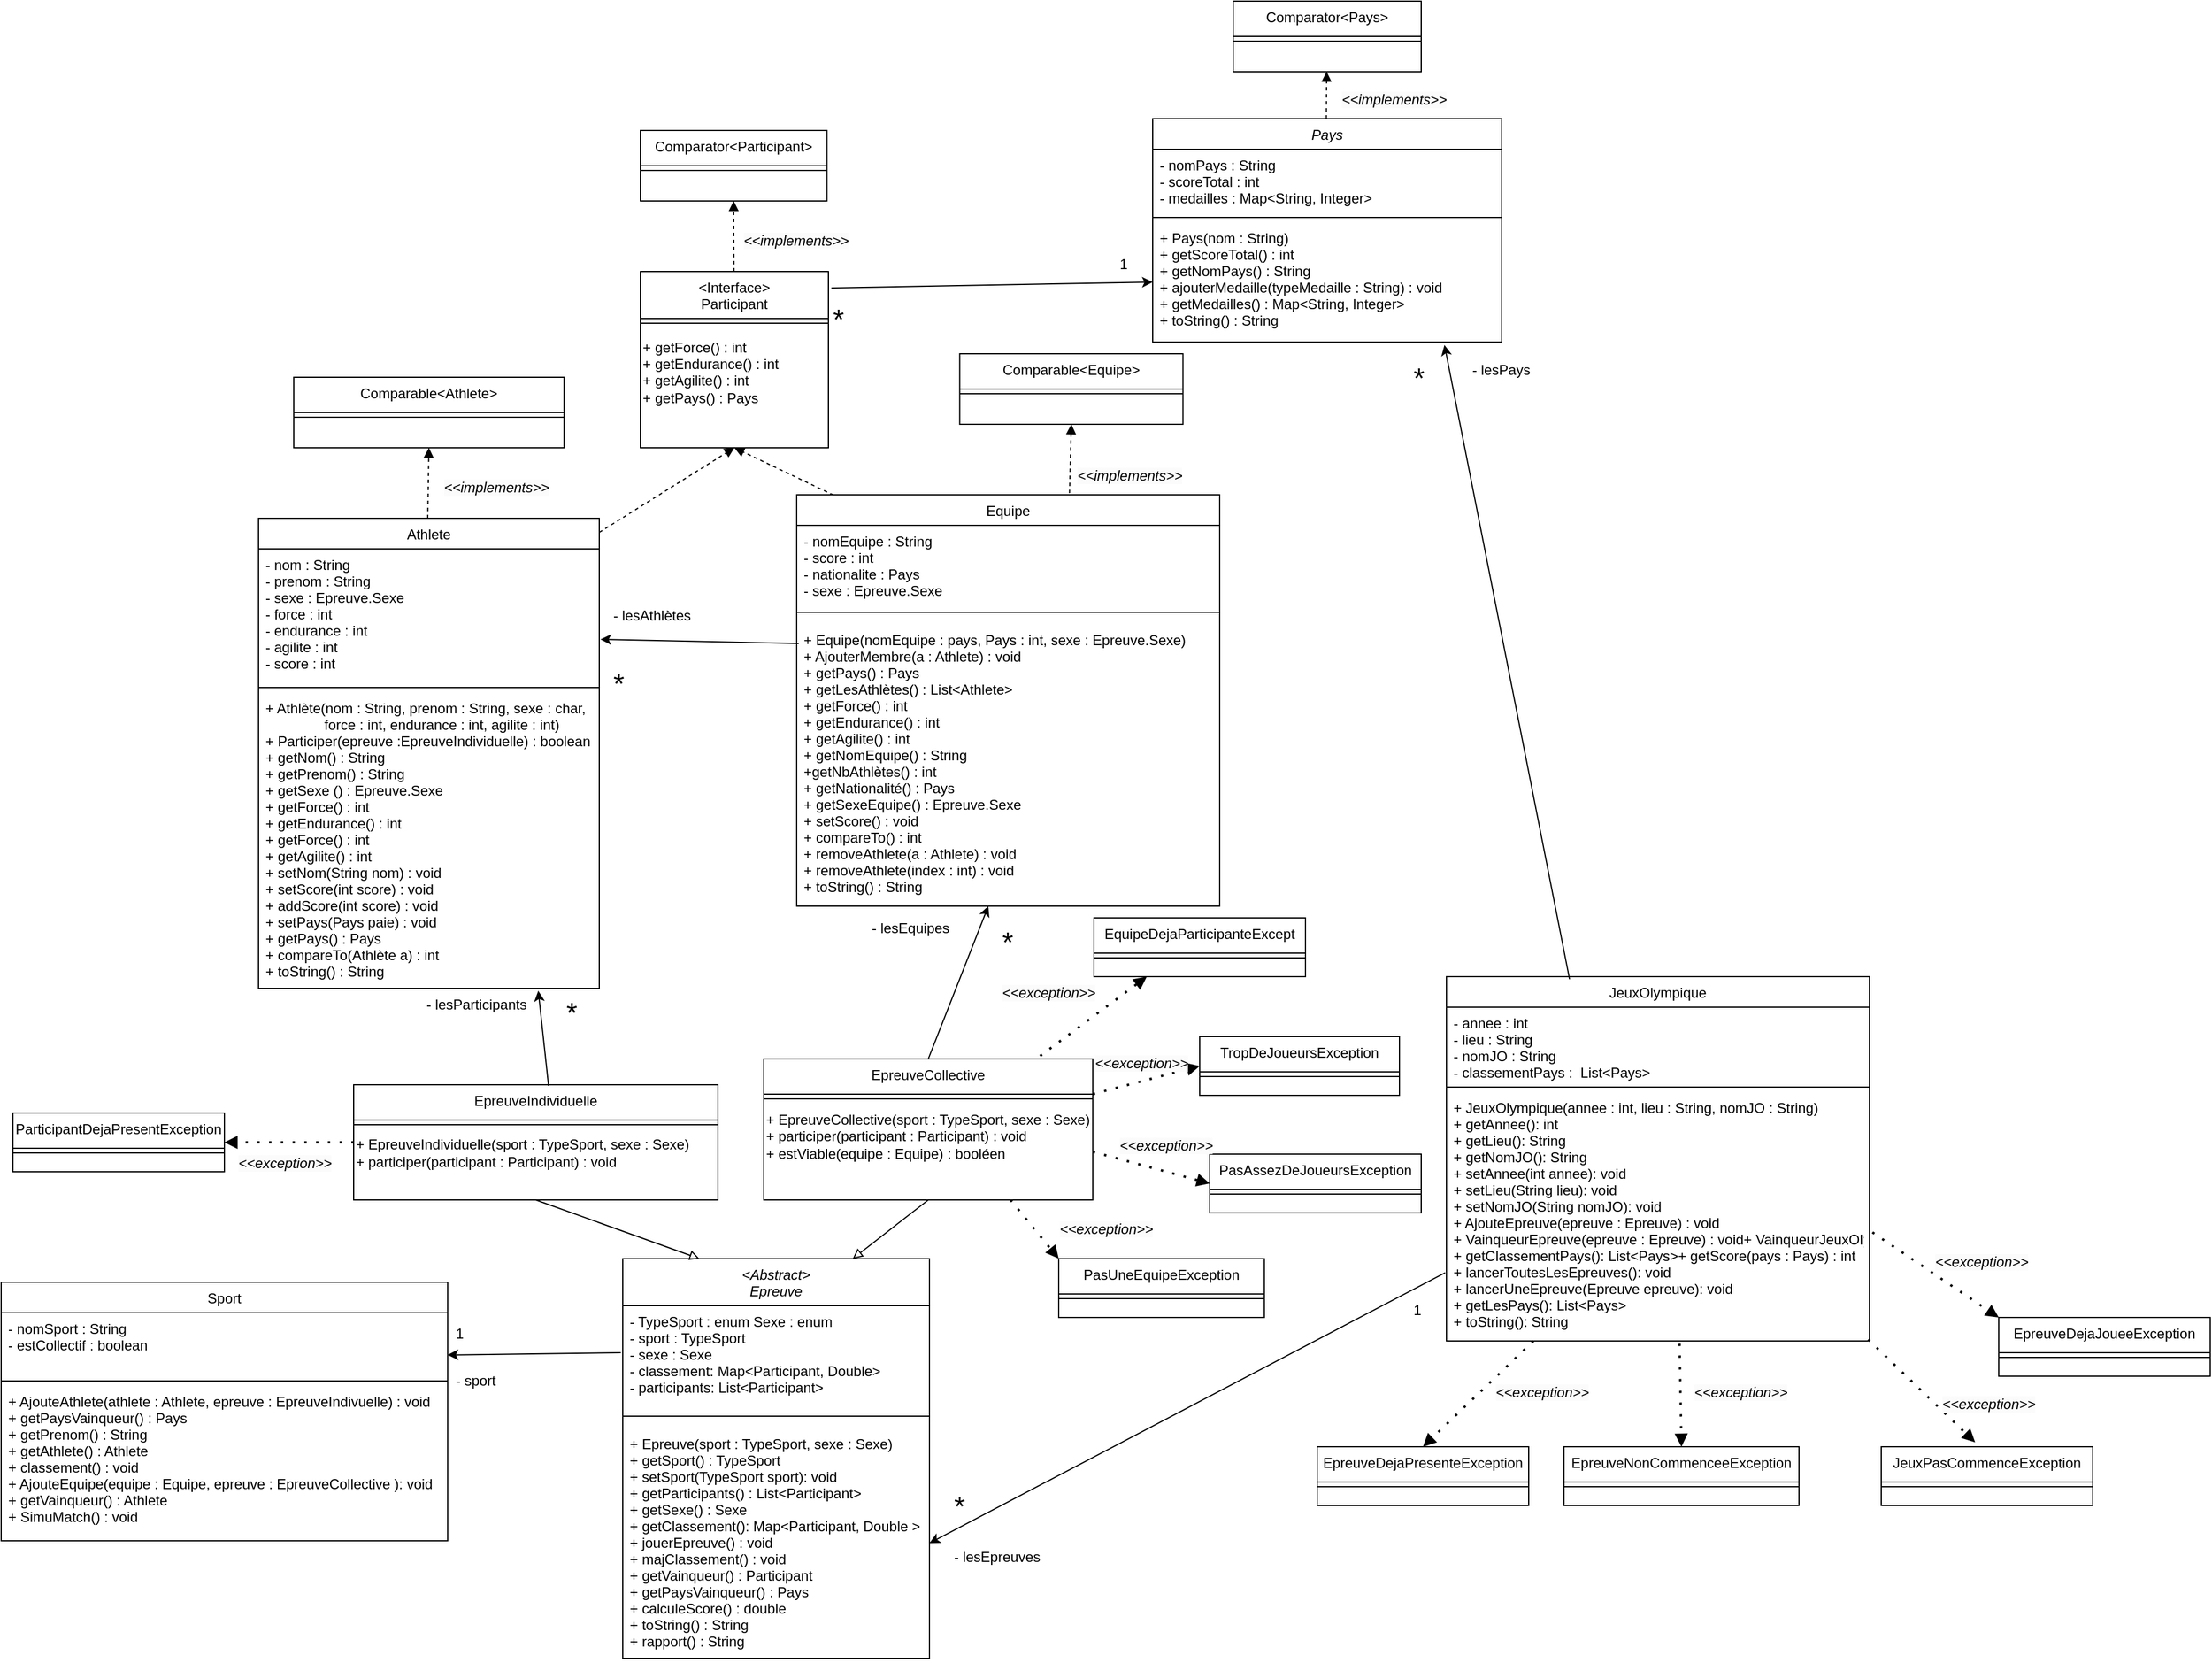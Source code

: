 <mxfile version="24.5.3" type="device">
  <diagram id="C5RBs43oDa-KdzZeNtuy" name="Page-1">
    <mxGraphModel dx="1667" dy="936" grid="1" gridSize="10" guides="1" tooltips="1" connect="1" arrows="1" fold="1" page="1" pageScale="1" pageWidth="827" pageHeight="1169" math="0" shadow="0">
      <root>
        <mxCell id="WIyWlLk6GJQsqaUBKTNV-0" />
        <mxCell id="WIyWlLk6GJQsqaUBKTNV-1" parent="WIyWlLk6GJQsqaUBKTNV-0" />
        <mxCell id="zkfFHV4jXpPFQw0GAbJ--0" value="Pays" style="swimlane;fontStyle=2;align=center;verticalAlign=top;childLayout=stackLayout;horizontal=1;startSize=26;horizontalStack=0;resizeParent=1;resizeLast=0;collapsible=1;marginBottom=0;rounded=0;shadow=0;strokeWidth=1;" parent="WIyWlLk6GJQsqaUBKTNV-1" vertex="1">
          <mxGeometry x="770" y="160" width="297" height="190" as="geometry">
            <mxRectangle x="230" y="140" width="160" height="26" as="alternateBounds" />
          </mxGeometry>
        </mxCell>
        <mxCell id="zkfFHV4jXpPFQw0GAbJ--1" value="- nomPays : String&#xa;- scoreTotal : int&#xa;- medailles : Map&lt;String, Integer&gt;" style="text;align=left;verticalAlign=top;spacingLeft=4;spacingRight=4;overflow=hidden;rotatable=0;points=[[0,0.5],[1,0.5]];portConstraint=eastwest;" parent="zkfFHV4jXpPFQw0GAbJ--0" vertex="1">
          <mxGeometry y="26" width="297" height="54" as="geometry" />
        </mxCell>
        <mxCell id="zkfFHV4jXpPFQw0GAbJ--4" value="" style="line;html=1;strokeWidth=1;align=left;verticalAlign=middle;spacingTop=-1;spacingLeft=3;spacingRight=3;rotatable=0;labelPosition=right;points=[];portConstraint=eastwest;" parent="zkfFHV4jXpPFQw0GAbJ--0" vertex="1">
          <mxGeometry y="80" width="297" height="8" as="geometry" />
        </mxCell>
        <mxCell id="zkfFHV4jXpPFQw0GAbJ--5" value="+ Pays(nom : String)&#xa;+ getScoreTotal() : int&#xa;+ getNomPays() : String&#xa;+ ajouterMedaille(typeMedaille : String) : void&#xa;+ getMedailles() : Map&lt;String, Integer&gt;&#xa;+ toString() : String&#xa;&#xa;&#xa;" style="text;align=left;verticalAlign=top;spacingLeft=4;spacingRight=4;overflow=hidden;rotatable=0;points=[[0,0.5],[1,0.5]];portConstraint=eastwest;" parent="zkfFHV4jXpPFQw0GAbJ--0" vertex="1">
          <mxGeometry y="88" width="297" height="102" as="geometry" />
        </mxCell>
        <mxCell id="zkfFHV4jXpPFQw0GAbJ--6" value="Athlete" style="swimlane;fontStyle=0;align=center;verticalAlign=top;childLayout=stackLayout;horizontal=1;startSize=26;horizontalStack=0;resizeParent=1;resizeLast=0;collapsible=1;marginBottom=0;rounded=0;shadow=0;strokeWidth=1;" parent="WIyWlLk6GJQsqaUBKTNV-1" vertex="1">
          <mxGeometry x="9" y="500" width="290" height="400" as="geometry">
            <mxRectangle x="130" y="380" width="160" height="26" as="alternateBounds" />
          </mxGeometry>
        </mxCell>
        <mxCell id="zkfFHV4jXpPFQw0GAbJ--7" value="- nom : String&#xa;- prenom : String&#xa;- sexe : Epreuve.Sexe&#xa;- force : int&#xa;- endurance : int&#xa;- agilite : int&#xa;- score : int&#xa;&#xa;&#xa;" style="text;align=left;verticalAlign=top;spacingLeft=4;spacingRight=4;overflow=hidden;rotatable=0;points=[[0,0.5],[1,0.5]];portConstraint=eastwest;" parent="zkfFHV4jXpPFQw0GAbJ--6" vertex="1">
          <mxGeometry y="26" width="290" height="114" as="geometry" />
        </mxCell>
        <mxCell id="zkfFHV4jXpPFQw0GAbJ--9" value="" style="line;html=1;strokeWidth=1;align=left;verticalAlign=middle;spacingTop=-1;spacingLeft=3;spacingRight=3;rotatable=0;labelPosition=right;points=[];portConstraint=eastwest;" parent="zkfFHV4jXpPFQw0GAbJ--6" vertex="1">
          <mxGeometry y="140" width="290" height="8" as="geometry" />
        </mxCell>
        <mxCell id="zkfFHV4jXpPFQw0GAbJ--11" value="+ Athlète(nom : String, prenom : String, sexe : char,    &#xa;               force : int, endurance : int, agilite : int) &#xa;+ Participer(epreuve :EpreuveIndividuelle) : boolean &#xa;+ getNom() : String &#xa;+ getPrenom() : String &#xa;+ getSexe () : Epreuve.Sexe &#xa;+ getForce() : int &#xa;+ getEndurance() : int &#xa;+ getForce() : int &#xa;+ getAgilite() : int &#xa;+ setNom(String nom) : void &#xa;+ setScore(int score) : void &#xa;+ addScore(int score) : void &#xa;+ setPays(Pays paie) : void &#xa;+ getPays() : Pays&#xa;+ compareTo(Athlète a) : int &#xa;+ toString() : String&#xa;&#xa;&#xa;&#xa;&#xa;&#xa;&#xa;" style="text;align=left;verticalAlign=top;spacingLeft=4;spacingRight=4;overflow=hidden;rotatable=0;points=[[0,0.5],[1,0.5]];portConstraint=eastwest;" parent="zkfFHV4jXpPFQw0GAbJ--6" vertex="1">
          <mxGeometry y="148" width="290" height="252" as="geometry" />
        </mxCell>
        <mxCell id="zkfFHV4jXpPFQw0GAbJ--13" value="&lt;Interface&gt;&#xa;Participant&#xa;" style="swimlane;fontStyle=0;align=center;verticalAlign=top;childLayout=stackLayout;horizontal=1;startSize=40;horizontalStack=0;resizeParent=1;resizeLast=0;collapsible=1;marginBottom=0;rounded=0;shadow=0;strokeWidth=1;" parent="WIyWlLk6GJQsqaUBKTNV-1" vertex="1">
          <mxGeometry x="334" y="290" width="160" height="150" as="geometry">
            <mxRectangle x="340" y="380" width="170" height="26" as="alternateBounds" />
          </mxGeometry>
        </mxCell>
        <mxCell id="zkfFHV4jXpPFQw0GAbJ--15" value="" style="line;html=1;strokeWidth=1;align=left;verticalAlign=middle;spacingTop=-1;spacingLeft=3;spacingRight=3;rotatable=0;labelPosition=right;points=[];portConstraint=eastwest;" parent="zkfFHV4jXpPFQw0GAbJ--13" vertex="1">
          <mxGeometry y="40" width="160" height="8" as="geometry" />
        </mxCell>
        <mxCell id="qkjxew0rmpi3oUevCYHF-14" value="&lt;font style=&quot;padding: 0px; margin: 0px; vertical-align: inherit;&quot;&gt;&lt;font style=&quot;vertical-align: inherit;&quot;&gt;&lt;font style=&quot;vertical-align: inherit;&quot;&gt;&lt;font style=&quot;vertical-align: inherit;&quot;&gt;&lt;font style=&quot;vertical-align: inherit;&quot;&gt;&lt;font style=&quot;vertical-align: inherit;&quot;&gt;&lt;font style=&quot;vertical-align: inherit;&quot;&gt;&lt;font style=&quot;vertical-align: inherit;&quot;&gt;&lt;font style=&quot;vertical-align: inherit;&quot;&gt;&lt;font style=&quot;vertical-align: inherit;&quot;&gt;&lt;font style=&quot;vertical-align: inherit;&quot;&gt;&lt;font style=&quot;vertical-align: inherit;&quot;&gt;&lt;font style=&quot;vertical-align: inherit;&quot;&gt;&lt;font style=&quot;vertical-align: inherit;&quot;&gt;&lt;font style=&quot;vertical-align: inherit;&quot;&gt;&lt;font style=&quot;vertical-align: inherit;&quot;&gt;&lt;font style=&quot;vertical-align: inherit;&quot;&gt;&lt;font style=&quot;vertical-align: inherit;&quot;&gt;&lt;font style=&quot;vertical-align: inherit;&quot;&gt;+ getForce() : int&lt;/font&gt;&lt;/font&gt;&lt;/font&gt;&lt;/font&gt;&lt;/font&gt;&lt;/font&gt;&lt;/font&gt;&lt;/font&gt;&lt;/font&gt;&lt;/font&gt;&lt;/font&gt;&lt;/font&gt;&lt;/font&gt;&lt;/font&gt;&lt;/font&gt;&lt;/font&gt;&lt;/font&gt;&lt;/font&gt;&lt;/font&gt;&lt;div&gt;&lt;font style=&quot;padding: 0px; margin: 0px; vertical-align: inherit;&quot;&gt;&lt;font style=&quot;vertical-align: inherit;&quot;&gt;&lt;font style=&quot;vertical-align: inherit;&quot;&gt;&lt;font style=&quot;vertical-align: inherit;&quot;&gt;&lt;font style=&quot;vertical-align: inherit;&quot;&gt;&lt;font style=&quot;vertical-align: inherit;&quot;&gt;&lt;font style=&quot;vertical-align: inherit;&quot;&gt;&lt;font style=&quot;vertical-align: inherit;&quot;&gt;&lt;font style=&quot;vertical-align: inherit;&quot;&gt;&lt;font style=&quot;vertical-align: inherit;&quot;&gt;&lt;font style=&quot;vertical-align: inherit;&quot;&gt;&lt;font style=&quot;vertical-align: inherit;&quot;&gt;&lt;font style=&quot;vertical-align: inherit;&quot;&gt;+ getEndurance() : int&lt;/font&gt;&lt;/font&gt;&lt;/font&gt;&lt;/font&gt;&lt;/font&gt;&lt;/font&gt;&lt;/font&gt;&lt;/font&gt;&lt;/font&gt;&lt;/font&gt;&lt;/font&gt;&lt;/font&gt;&lt;/font&gt;&lt;br style=&quot;padding: 0px; margin: 0px;&quot;&gt;&lt;/div&gt;&lt;div&gt;&lt;font style=&quot;padding: 0px; margin: 0px; vertical-align: inherit;&quot;&gt;&lt;font style=&quot;vertical-align: inherit;&quot;&gt;&lt;font style=&quot;vertical-align: inherit;&quot;&gt;&lt;font style=&quot;vertical-align: inherit;&quot;&gt;&lt;font style=&quot;vertical-align: inherit;&quot;&gt;&lt;font style=&quot;vertical-align: inherit;&quot;&gt;&lt;font style=&quot;vertical-align: inherit;&quot;&gt;&lt;font style=&quot;vertical-align: inherit;&quot;&gt;&lt;font style=&quot;vertical-align: inherit;&quot;&gt;&lt;font style=&quot;vertical-align: inherit;&quot;&gt;&lt;font style=&quot;vertical-align: inherit;&quot;&gt;&lt;font style=&quot;vertical-align: inherit;&quot;&gt;&lt;font style=&quot;vertical-align: inherit;&quot;&gt;&lt;font style=&quot;vertical-align: inherit;&quot;&gt;&lt;font style=&quot;vertical-align: inherit;&quot;&gt;+ getAgilite() : int&lt;/font&gt;&lt;/font&gt;&lt;/font&gt;&lt;/font&gt;&lt;/font&gt;&lt;/font&gt;&lt;/font&gt;&lt;/font&gt;&lt;/font&gt;&lt;/font&gt;&lt;/font&gt;&lt;/font&gt;&lt;/font&gt;&lt;/font&gt;&lt;/font&gt;&lt;/div&gt;&lt;div&gt;&lt;font style=&quot;padding: 0px; margin: 0px; vertical-align: inherit;&quot;&gt;&lt;font style=&quot;vertical-align: inherit;&quot;&gt;&lt;font style=&quot;vertical-align: inherit;&quot;&gt;&lt;font style=&quot;vertical-align: inherit;&quot;&gt;&lt;font style=&quot;vertical-align: inherit;&quot;&gt;&lt;font style=&quot;vertical-align: inherit;&quot;&gt;&lt;font style=&quot;vertical-align: inherit;&quot;&gt;&lt;font style=&quot;vertical-align: inherit;&quot;&gt;&lt;font style=&quot;vertical-align: inherit;&quot;&gt;&lt;font style=&quot;vertical-align: inherit;&quot;&gt;&lt;font style=&quot;vertical-align: inherit;&quot;&gt;&lt;font style=&quot;vertical-align: inherit;&quot;&gt;&lt;font style=&quot;vertical-align: inherit;&quot;&gt;&lt;font style=&quot;vertical-align: inherit;&quot;&gt;&lt;font style=&quot;vertical-align: inherit;&quot;&gt;&lt;font style=&quot;vertical-align: inherit;&quot;&gt;&lt;font style=&quot;vertical-align: inherit;&quot;&gt;+ getPays() : Pays&lt;/font&gt;&lt;/font&gt;&lt;/font&gt;&lt;/font&gt;&lt;/font&gt;&lt;/font&gt;&lt;/font&gt;&lt;/font&gt;&lt;/font&gt;&lt;/font&gt;&lt;/font&gt;&lt;/font&gt;&lt;/font&gt;&lt;/font&gt;&lt;/font&gt;&lt;/font&gt;&lt;/font&gt;&lt;/div&gt;&lt;div&gt;&lt;font style=&quot;padding: 0px; margin: 0px; vertical-align: inherit;&quot;&gt;&lt;font style=&quot;vertical-align: inherit;&quot;&gt;&lt;font style=&quot;vertical-align: inherit;&quot;&gt;&lt;br&gt;&lt;/font&gt;&lt;/font&gt;&lt;/font&gt;&lt;/div&gt;" style="text;html=1;align=left;verticalAlign=middle;resizable=0;points=[];autosize=1;strokeColor=none;fillColor=none;" parent="zkfFHV4jXpPFQw0GAbJ--13" vertex="1">
          <mxGeometry y="48" width="160" height="90" as="geometry" />
        </mxCell>
        <mxCell id="c24FQxwEsqNwWbjkFZL--1" value="" style="endArrow=classic;html=1;rounded=0;exitX=1.016;exitY=0.093;exitDx=0;exitDy=0;entryX=0;entryY=0.5;entryDx=0;entryDy=0;exitPerimeter=0;" parent="WIyWlLk6GJQsqaUBKTNV-1" source="zkfFHV4jXpPFQw0GAbJ--13" target="zkfFHV4jXpPFQw0GAbJ--5" edge="1">
          <mxGeometry width="50" height="50" relative="1" as="geometry">
            <mxPoint x="413" y="420" as="sourcePoint" />
            <mxPoint x="410" y="262" as="targetPoint" />
          </mxGeometry>
        </mxCell>
        <mxCell id="c24FQxwEsqNwWbjkFZL--2" value="" style="endArrow=block;html=1;rounded=0;dashed=1;endFill=1;entryX=0.5;entryY=1;entryDx=0;entryDy=0;" parent="WIyWlLk6GJQsqaUBKTNV-1" target="zkfFHV4jXpPFQw0GAbJ--13" edge="1">
          <mxGeometry width="50" height="50" relative="1" as="geometry">
            <mxPoint x="299" y="512" as="sourcePoint" />
            <mxPoint x="349" y="462" as="targetPoint" />
          </mxGeometry>
        </mxCell>
        <mxCell id="c24FQxwEsqNwWbjkFZL--3" value="" style="endArrow=block;html=1;rounded=0;dashed=1;endFill=1;entryX=0.5;entryY=1;entryDx=0;entryDy=0;exitX=0.102;exitY=0.008;exitDx=0;exitDy=0;exitPerimeter=0;" parent="WIyWlLk6GJQsqaUBKTNV-1" source="c24FQxwEsqNwWbjkFZL--4" target="zkfFHV4jXpPFQw0GAbJ--13" edge="1">
          <mxGeometry width="50" height="50" relative="1" as="geometry">
            <mxPoint x="539" y="510" as="sourcePoint" />
            <mxPoint x="783" y="488" as="targetPoint" />
          </mxGeometry>
        </mxCell>
        <mxCell id="c24FQxwEsqNwWbjkFZL--4" value="Equipe" style="swimlane;fontStyle=0;align=center;verticalAlign=top;childLayout=stackLayout;horizontal=1;startSize=26;horizontalStack=0;resizeParent=1;resizeLast=0;collapsible=1;marginBottom=0;rounded=0;shadow=0;strokeWidth=1;" parent="WIyWlLk6GJQsqaUBKTNV-1" vertex="1">
          <mxGeometry x="467" y="480" width="360" height="350" as="geometry">
            <mxRectangle x="130" y="380" width="160" height="26" as="alternateBounds" />
          </mxGeometry>
        </mxCell>
        <mxCell id="c24FQxwEsqNwWbjkFZL--5" value="- nomEquipe : String&#xa;- score : int&#xa;- nationalite : Pays&#xa;- sexe : Epreuve.Sexe&#xa;&#xa;&#xa;&#xa;" style="text;align=left;verticalAlign=top;spacingLeft=4;spacingRight=4;overflow=hidden;rotatable=0;points=[[0,0.5],[1,0.5]];portConstraint=eastwest;" parent="c24FQxwEsqNwWbjkFZL--4" vertex="1">
          <mxGeometry y="26" width="360" height="64" as="geometry" />
        </mxCell>
        <mxCell id="c24FQxwEsqNwWbjkFZL--6" value="" style="line;html=1;strokeWidth=1;align=left;verticalAlign=middle;spacingTop=-1;spacingLeft=3;spacingRight=3;rotatable=0;labelPosition=right;points=[];portConstraint=eastwest;" parent="c24FQxwEsqNwWbjkFZL--4" vertex="1">
          <mxGeometry y="90" width="360" height="20" as="geometry" />
        </mxCell>
        <mxCell id="c24FQxwEsqNwWbjkFZL--7" value="+ Equipe(nomEquipe : pays, Pays : int, sexe : Epreuve.Sexe) &#xa;+ AjouterMembre(a : Athlete) : void &#xa;+ getPays() : Pays&#xa;+ getLesAthlètes() : List&lt;Athlete&gt;&#xa;+ getForce() : int&#xa;+ getEndurance() : int&#xa;+ getAgilite() : int&#xa;+ getNomEquipe() : String&#xa;+getNbAthlètes() : int&#xa;+ getNationalité() : Pays&#xa;+ getSexeEquipe() : Epreuve.Sexe&#xa;+ setScore() : void&#xa;+ compareTo() : int&#xa;+ removeAthlete(a : Athlete) : void&#xa;+ removeAthlete(index : int) : void&#xa;+ toString() : String&#xa;&#xa;&#xa;&#xa;&#xa;&#xa;&#xa;&#xa;&#xa;" style="text;align=left;verticalAlign=top;spacingLeft=4;spacingRight=4;overflow=hidden;rotatable=0;points=[[0,0.5],[1,0.5]];portConstraint=eastwest;" parent="c24FQxwEsqNwWbjkFZL--4" vertex="1">
          <mxGeometry y="110" width="360" height="240" as="geometry" />
        </mxCell>
        <mxCell id="1lEUYHELuhA4MckAKtJ3-2" value="" style="endArrow=classic;html=1;rounded=0;exitX=0.005;exitY=0.069;exitDx=0;exitDy=0;exitPerimeter=0;" parent="WIyWlLk6GJQsqaUBKTNV-1" edge="1" source="c24FQxwEsqNwWbjkFZL--7">
          <mxGeometry width="50" height="50" relative="1" as="geometry">
            <mxPoint x="459" y="660" as="sourcePoint" />
            <mxPoint x="300" y="603" as="targetPoint" />
          </mxGeometry>
        </mxCell>
        <mxCell id="1lEUYHELuhA4MckAKtJ3-4" value="- lesAthlètes" style="text;whiteSpace=wrap;html=1;" parent="WIyWlLk6GJQsqaUBKTNV-1" vertex="1">
          <mxGeometry x="309" y="569" width="71" height="30" as="geometry" />
        </mxCell>
        <mxCell id="1lEUYHELuhA4MckAKtJ3-5" value="EpreuveIndividuelle&#xa;" style="swimlane;fontStyle=0;align=center;verticalAlign=top;childLayout=stackLayout;horizontal=1;startSize=30;horizontalStack=0;resizeParent=1;resizeLast=0;collapsible=1;marginBottom=0;rounded=0;shadow=0;strokeWidth=1;" parent="WIyWlLk6GJQsqaUBKTNV-1" vertex="1">
          <mxGeometry x="90" y="982" width="310" height="98" as="geometry">
            <mxRectangle x="340" y="380" width="170" height="26" as="alternateBounds" />
          </mxGeometry>
        </mxCell>
        <mxCell id="1lEUYHELuhA4MckAKtJ3-6" value="" style="line;html=1;strokeWidth=1;align=left;verticalAlign=middle;spacingTop=-1;spacingLeft=3;spacingRight=3;rotatable=0;labelPosition=right;points=[];portConstraint=eastwest;" parent="1lEUYHELuhA4MckAKtJ3-5" vertex="1">
          <mxGeometry y="30" width="310" height="8" as="geometry" />
        </mxCell>
        <mxCell id="qkjxew0rmpi3oUevCYHF-0" value="&lt;div align=&quot;left&quot;&gt;+ EpreuveIndividuelle(sport : TypeSport, sexe : Sexe)&lt;/div&gt;&lt;div align=&quot;left&quot;&gt;&lt;font style=&quot;vertical-align: inherit;&quot;&gt;&lt;font style=&quot;vertical-align: inherit;&quot;&gt;+ participer(participant : Participant) : void&lt;/font&gt;&lt;/font&gt;&lt;/div&gt;" style="text;html=1;align=left;verticalAlign=middle;resizable=0;points=[];autosize=1;strokeColor=none;fillColor=none;" parent="1lEUYHELuhA4MckAKtJ3-5" vertex="1">
          <mxGeometry y="38" width="310" height="40" as="geometry" />
        </mxCell>
        <mxCell id="1lEUYHELuhA4MckAKtJ3-7" value="EpreuveCollective&#xa;" style="swimlane;fontStyle=0;align=center;verticalAlign=top;childLayout=stackLayout;horizontal=1;startSize=30;horizontalStack=0;resizeParent=1;resizeLast=0;collapsible=1;marginBottom=0;rounded=0;shadow=0;strokeWidth=1;" parent="WIyWlLk6GJQsqaUBKTNV-1" vertex="1">
          <mxGeometry x="439" y="960" width="280" height="120" as="geometry">
            <mxRectangle x="340" y="380" width="170" height="26" as="alternateBounds" />
          </mxGeometry>
        </mxCell>
        <mxCell id="1lEUYHELuhA4MckAKtJ3-8" value="" style="line;html=1;strokeWidth=1;align=left;verticalAlign=middle;spacingTop=-1;spacingLeft=3;spacingRight=3;rotatable=0;labelPosition=right;points=[];portConstraint=eastwest;" parent="1lEUYHELuhA4MckAKtJ3-7" vertex="1">
          <mxGeometry y="30" width="280" height="8" as="geometry" />
        </mxCell>
        <mxCell id="qkjxew0rmpi3oUevCYHF-1" value="+ EpreuveCollective(sport : TypeSport, sexe : Sexe)&#xa;+ participer(participant : Participant) : void&#xa;+ estViable(equipe : Equipe) : booléen&#xa;" style="text;whiteSpace=wrap;" parent="1lEUYHELuhA4MckAKtJ3-7" vertex="1">
          <mxGeometry y="38" width="280" height="82" as="geometry" />
        </mxCell>
        <mxCell id="1lEUYHELuhA4MckAKtJ3-11" value="&lt;Abstract&gt;&#xa;Epreuve" style="swimlane;fontStyle=2;align=center;verticalAlign=top;childLayout=stackLayout;horizontal=1;startSize=40;horizontalStack=0;resizeParent=1;resizeLast=0;collapsible=1;marginBottom=0;rounded=0;shadow=0;strokeWidth=1;" parent="WIyWlLk6GJQsqaUBKTNV-1" vertex="1">
          <mxGeometry x="319" y="1130" width="261" height="340" as="geometry">
            <mxRectangle x="230" y="140" width="160" height="26" as="alternateBounds" />
          </mxGeometry>
        </mxCell>
        <mxCell id="1lEUYHELuhA4MckAKtJ3-12" value="- TypeSport : enum Sexe : enum &#xa;- sport : TypeSport &#xa;- sexe : Sexe &#xa;- classement: Map&lt;Participant, Double&gt;&#xa;- participants: List&lt;Participant&gt;&#xa;" style="text;align=left;verticalAlign=top;spacingLeft=4;spacingRight=4;overflow=hidden;rotatable=0;points=[[0,0.5],[1,0.5]];portConstraint=eastwest;" parent="1lEUYHELuhA4MckAKtJ3-11" vertex="1">
          <mxGeometry y="40" width="261" height="84" as="geometry" />
        </mxCell>
        <mxCell id="1lEUYHELuhA4MckAKtJ3-14" value="" style="line;html=1;strokeWidth=1;align=left;verticalAlign=middle;spacingTop=-1;spacingLeft=3;spacingRight=3;rotatable=0;labelPosition=right;points=[];portConstraint=eastwest;" parent="1lEUYHELuhA4MckAKtJ3-11" vertex="1">
          <mxGeometry y="124" width="261" height="20" as="geometry" />
        </mxCell>
        <mxCell id="1lEUYHELuhA4MckAKtJ3-15" value="+ Epreuve(sport : TypeSport, sexe : Sexe) &#xa;+ getSport() : TypeSport &#xa;+ setSport(TypeSport sport): void&#xa;+ getParticipants() : List&lt;Participant&gt; &#xa;+ getSexe() : Sexe &#xa;+ getClassement(): Map&lt;Participant, Double &gt;&#xa;+ jouerEpreuve() : void&#xa;+ majClassement() : void&#xa;+ getVainqueur() : Participant&#xa;+ getPaysVainqueur() : Pays&#xa;+ calculeScore() : double&#xa;+ toString() : String&#xa;+ rapport() : String&#xa;&#xa;&#xa;&#xa;&#xa;" style="text;align=left;verticalAlign=top;spacingLeft=4;spacingRight=4;overflow=hidden;rotatable=0;points=[[0,0.5],[1,0.5]];portConstraint=eastwest;" parent="1lEUYHELuhA4MckAKtJ3-11" vertex="1">
          <mxGeometry y="144" width="261" height="196" as="geometry" />
        </mxCell>
        <mxCell id="1lEUYHELuhA4MckAKtJ3-16" value="" style="endArrow=block;html=1;rounded=0;endFill=0;entryX=0.25;entryY=0;entryDx=0;entryDy=0;exitX=0.5;exitY=1;exitDx=0;exitDy=0;" parent="WIyWlLk6GJQsqaUBKTNV-1" source="1lEUYHELuhA4MckAKtJ3-5" target="1lEUYHELuhA4MckAKtJ3-11" edge="1">
          <mxGeometry width="50" height="50" relative="1" as="geometry">
            <mxPoint x="453" y="1010" as="sourcePoint" />
            <mxPoint x="393" y="1050" as="targetPoint" />
          </mxGeometry>
        </mxCell>
        <mxCell id="1lEUYHELuhA4MckAKtJ3-9" value="" style="endArrow=block;html=1;rounded=0;endFill=0;exitX=0.5;exitY=1;exitDx=0;exitDy=0;entryX=0.75;entryY=0;entryDx=0;entryDy=0;" parent="WIyWlLk6GJQsqaUBKTNV-1" source="1lEUYHELuhA4MckAKtJ3-7" target="1lEUYHELuhA4MckAKtJ3-11" edge="1">
          <mxGeometry width="50" height="50" relative="1" as="geometry">
            <mxPoint x="589" y="925" as="sourcePoint" />
            <mxPoint x="469" y="1050" as="targetPoint" />
          </mxGeometry>
        </mxCell>
        <mxCell id="1lEUYHELuhA4MckAKtJ3-17" value="" style="endArrow=classic;html=1;rounded=0;exitX=0.535;exitY=0.01;exitDx=0;exitDy=0;entryX=0.821;entryY=1.008;entryDx=0;entryDy=0;entryPerimeter=0;exitPerimeter=0;" parent="WIyWlLk6GJQsqaUBKTNV-1" source="1lEUYHELuhA4MckAKtJ3-5" target="zkfFHV4jXpPFQw0GAbJ--11" edge="1">
          <mxGeometry width="50" height="50" relative="1" as="geometry">
            <mxPoint x="300" y="950" as="sourcePoint" />
            <mxPoint x="240" y="860" as="targetPoint" />
          </mxGeometry>
        </mxCell>
        <mxCell id="1lEUYHELuhA4MckAKtJ3-18" value="- lesParticipants" style="text;whiteSpace=wrap;html=1;" parent="WIyWlLk6GJQsqaUBKTNV-1" vertex="1">
          <mxGeometry x="150" y="900" width="90" height="30" as="geometry" />
        </mxCell>
        <mxCell id="1lEUYHELuhA4MckAKtJ3-19" value="&lt;font style=&quot;font-size: 24px;&quot;&gt;*&lt;/font&gt;" style="text;whiteSpace=wrap;html=1;" parent="WIyWlLk6GJQsqaUBKTNV-1" vertex="1">
          <mxGeometry x="269" y="900" width="20" height="20" as="geometry" />
        </mxCell>
        <mxCell id="1lEUYHELuhA4MckAKtJ3-20" value="" style="endArrow=classic;html=1;rounded=0;exitX=0.5;exitY=0;exitDx=0;exitDy=0;entryX=0.453;entryY=1;entryDx=0;entryDy=0;entryPerimeter=0;" parent="WIyWlLk6GJQsqaUBKTNV-1" source="1lEUYHELuhA4MckAKtJ3-7" target="c24FQxwEsqNwWbjkFZL--7" edge="1">
          <mxGeometry width="50" height="50" relative="1" as="geometry">
            <mxPoint x="540" y="989" as="sourcePoint" />
            <mxPoint x="630" y="840" as="targetPoint" />
          </mxGeometry>
        </mxCell>
        <mxCell id="1lEUYHELuhA4MckAKtJ3-21" value="- lesEquipes" style="text;whiteSpace=wrap;html=1;" parent="WIyWlLk6GJQsqaUBKTNV-1" vertex="1">
          <mxGeometry x="528.5" y="835" width="90" height="30" as="geometry" />
        </mxCell>
        <mxCell id="1lEUYHELuhA4MckAKtJ3-22" value="&lt;font style=&quot;font-size: 24px;&quot;&gt;*&lt;/font&gt;" style="text;whiteSpace=wrap;html=1;" parent="WIyWlLk6GJQsqaUBKTNV-1" vertex="1">
          <mxGeometry x="640" y="840" width="20" height="20" as="geometry" />
        </mxCell>
        <mxCell id="1lEUYHELuhA4MckAKtJ3-27" value="Sport" style="swimlane;fontStyle=0;align=center;verticalAlign=top;childLayout=stackLayout;horizontal=1;startSize=26;horizontalStack=0;resizeParent=1;resizeLast=0;collapsible=1;marginBottom=0;rounded=0;shadow=0;strokeWidth=1;" parent="WIyWlLk6GJQsqaUBKTNV-1" vertex="1">
          <mxGeometry x="-210" y="1150" width="380" height="220" as="geometry">
            <mxRectangle x="130" y="380" width="160" height="26" as="alternateBounds" />
          </mxGeometry>
        </mxCell>
        <mxCell id="1lEUYHELuhA4MckAKtJ3-28" value="- nomSport : String&#xa;- estCollectif : boolean&#xa;&#xa;&#xa;" style="text;align=left;verticalAlign=top;spacingLeft=4;spacingRight=4;overflow=hidden;rotatable=0;points=[[0,0.5],[1,0.5]];portConstraint=eastwest;" parent="1lEUYHELuhA4MckAKtJ3-27" vertex="1">
          <mxGeometry y="26" width="380" height="54" as="geometry" />
        </mxCell>
        <mxCell id="1lEUYHELuhA4MckAKtJ3-29" value="" style="line;html=1;strokeWidth=1;align=left;verticalAlign=middle;spacingTop=-1;spacingLeft=3;spacingRight=3;rotatable=0;labelPosition=right;points=[];portConstraint=eastwest;" parent="1lEUYHELuhA4MckAKtJ3-27" vertex="1">
          <mxGeometry y="80" width="380" height="8" as="geometry" />
        </mxCell>
        <mxCell id="1lEUYHELuhA4MckAKtJ3-30" value="+ AjouteAthlete(athlete : Athlete, epreuve : EpreuveIndivuelle) : void&#xa;+ getPaysVainqueur() : Pays&#xa;+ getPrenom() : String&#xa;+ getAthlete() : Athlete&#xa;+ classement() : void&#xa;+ AjouteEquipe(equipe : Equipe, epreuve : EpreuveCollective ): void&#xa;+ getVainqueur() : Athlete&#xa;+ SimuMatch() : void&#xa;&#xa;&#xa;&#xa;&#xa;&#xa;&#xa;&#xa;" style="text;align=left;verticalAlign=top;spacingLeft=4;spacingRight=4;overflow=hidden;rotatable=0;points=[[0,0.5],[1,0.5]];portConstraint=eastwest;" parent="1lEUYHELuhA4MckAKtJ3-27" vertex="1">
          <mxGeometry y="88" width="380" height="122" as="geometry" />
        </mxCell>
        <mxCell id="1lEUYHELuhA4MckAKtJ3-31" value="JeuxOlympique" style="swimlane;fontStyle=0;align=center;verticalAlign=top;childLayout=stackLayout;horizontal=1;startSize=26;horizontalStack=0;resizeParent=1;resizeLast=0;collapsible=1;marginBottom=0;rounded=0;shadow=0;strokeWidth=1;" parent="WIyWlLk6GJQsqaUBKTNV-1" vertex="1">
          <mxGeometry x="1020" y="890" width="360" height="310" as="geometry">
            <mxRectangle x="130" y="380" width="160" height="26" as="alternateBounds" />
          </mxGeometry>
        </mxCell>
        <mxCell id="1lEUYHELuhA4MckAKtJ3-32" value="- annee : int&#xa;- lieu : String&#xa;- nomJO : String&#xa;- classementPays :  List&lt;Pays&gt; &#xa;&#xa;&#xa;" style="text;align=left;verticalAlign=top;spacingLeft=4;spacingRight=4;overflow=hidden;rotatable=0;points=[[0,0.5],[1,0.5]];portConstraint=eastwest;" parent="1lEUYHELuhA4MckAKtJ3-31" vertex="1">
          <mxGeometry y="26" width="360" height="64" as="geometry" />
        </mxCell>
        <mxCell id="1lEUYHELuhA4MckAKtJ3-33" value="" style="line;html=1;strokeWidth=1;align=left;verticalAlign=middle;spacingTop=-1;spacingLeft=3;spacingRight=3;rotatable=0;labelPosition=right;points=[];portConstraint=eastwest;" parent="1lEUYHELuhA4MckAKtJ3-31" vertex="1">
          <mxGeometry y="90" width="360" height="8" as="geometry" />
        </mxCell>
        <mxCell id="1lEUYHELuhA4MckAKtJ3-34" value="+ JeuxOlympique(annee : int, lieu : String, nomJO : String)&#xa;+ getAnnee(): int&#xa;+ getLieu(): String&#xa;+ getNomJO(): String&#xa;+ setAnnee(int annee): void&#xa;+ setLieu(String lieu): void&#xa;+ setNomJO(String nomJO): void &#xa;+ AjouteEpreuve(epreuve : Epreuve) : void&#xa;+ VainqueurEpreuve(epreuve : Epreuve) : void+ VainqueurJeuxOlympique() : Pays&#xa;+ getClassementPays(): List&lt;Pays&gt;+ getScore(pays : Pays) : int &#xa;+ lancerToutesLesEpreuves(): void&#xa;+ lancerUneEpreuve(Epreuve epreuve): void&#xa;+ getLesPays(): List&lt;Pays&gt;&#xa;+ toString(): String&#xa;&#xa;&#xa;&#xa;&#xa;&#xa;&#xa;&#xa;&#xa;" style="text;align=left;verticalAlign=top;spacingLeft=4;spacingRight=4;overflow=hidden;rotatable=0;points=[[0,0.5],[1,0.5]];portConstraint=eastwest;" parent="1lEUYHELuhA4MckAKtJ3-31" vertex="1">
          <mxGeometry y="98" width="360" height="212" as="geometry" />
        </mxCell>
        <mxCell id="1lEUYHELuhA4MckAKtJ3-36" value="- lesEpreuves" style="text;whiteSpace=wrap;html=1;" parent="WIyWlLk6GJQsqaUBKTNV-1" vertex="1">
          <mxGeometry x="598.5" y="1370" width="90" height="30" as="geometry" />
        </mxCell>
        <mxCell id="1lEUYHELuhA4MckAKtJ3-37" value="" style="endArrow=classic;html=1;rounded=0;entryX=1;entryY=0.5;entryDx=0;entryDy=0;exitX=-0.003;exitY=0.726;exitDx=0;exitDy=0;exitPerimeter=0;" parent="WIyWlLk6GJQsqaUBKTNV-1" source="1lEUYHELuhA4MckAKtJ3-34" target="1lEUYHELuhA4MckAKtJ3-15" edge="1">
          <mxGeometry width="50" height="50" relative="1" as="geometry">
            <mxPoint x="649" y="1210" as="sourcePoint" />
            <mxPoint x="768" y="1085" as="targetPoint" />
          </mxGeometry>
        </mxCell>
        <mxCell id="1lEUYHELuhA4MckAKtJ3-38" value="&lt;font style=&quot;font-size: 24px;&quot;&gt;*&lt;/font&gt;" style="text;whiteSpace=wrap;html=1;" parent="WIyWlLk6GJQsqaUBKTNV-1" vertex="1">
          <mxGeometry x="598.5" y="1320" width="20" height="20" as="geometry" />
        </mxCell>
        <mxCell id="1lEUYHELuhA4MckAKtJ3-39" value="" style="endArrow=classic;html=1;rounded=0;entryX=0.999;entryY=0.612;entryDx=0;entryDy=0;exitX=-0.008;exitY=0.75;exitDx=0;exitDy=0;exitPerimeter=0;entryPerimeter=0;" parent="WIyWlLk6GJQsqaUBKTNV-1" edge="1">
          <mxGeometry width="50" height="50" relative="1" as="geometry">
            <mxPoint x="317.292" y="1210" as="sourcePoint" />
            <mxPoint x="170.0" y="1211.896" as="targetPoint" />
          </mxGeometry>
        </mxCell>
        <mxCell id="1lEUYHELuhA4MckAKtJ3-40" value="- sport" style="text;whiteSpace=wrap;html=1;" parent="WIyWlLk6GJQsqaUBKTNV-1" vertex="1">
          <mxGeometry x="175" y="1220" width="40" height="30" as="geometry" />
        </mxCell>
        <mxCell id="1lEUYHELuhA4MckAKtJ3-41" value="1" style="text;whiteSpace=wrap;html=1;" parent="WIyWlLk6GJQsqaUBKTNV-1" vertex="1">
          <mxGeometry x="175" y="1180" width="20" height="20" as="geometry" />
        </mxCell>
        <mxCell id="3zIEmJCq8tJn4nq8idd_-0" value="" style="endArrow=classic;html=1;rounded=0;exitX=0.291;exitY=0.007;exitDx=0;exitDy=0;entryX=0.836;entryY=1.025;entryDx=0;entryDy=0;entryPerimeter=0;exitPerimeter=0;" parent="WIyWlLk6GJQsqaUBKTNV-1" source="1lEUYHELuhA4MckAKtJ3-31" target="zkfFHV4jXpPFQw0GAbJ--5" edge="1">
          <mxGeometry width="50" height="50" relative="1" as="geometry">
            <mxPoint x="1063.965" y="500.0" as="sourcePoint" />
            <mxPoint x="1058" y="750" as="targetPoint" />
          </mxGeometry>
        </mxCell>
        <mxCell id="3zIEmJCq8tJn4nq8idd_-1" value="- lesPays" style="text;whiteSpace=wrap;html=1;" parent="WIyWlLk6GJQsqaUBKTNV-1" vertex="1">
          <mxGeometry x="1040" y="360" width="90" height="30" as="geometry" />
        </mxCell>
        <mxCell id="3zIEmJCq8tJn4nq8idd_-2" value="&lt;font style=&quot;font-size: 24px;&quot;&gt;*&lt;/font&gt;" style="text;whiteSpace=wrap;html=1;" parent="WIyWlLk6GJQsqaUBKTNV-1" vertex="1">
          <mxGeometry x="990" y="360" width="20" height="20" as="geometry" />
        </mxCell>
        <mxCell id="qkjxew0rmpi3oUevCYHF-4" value="" style="endArrow=block;html=1;rounded=0;dashed=1;endFill=1;exitX=0.645;exitY=-0.004;exitDx=0;exitDy=0;exitPerimeter=0;entryX=0.5;entryY=1;entryDx=0;entryDy=0;" parent="WIyWlLk6GJQsqaUBKTNV-1" edge="1" target="qkjxew0rmpi3oUevCYHF-5" source="c24FQxwEsqNwWbjkFZL--4">
          <mxGeometry width="50" height="50" relative="1" as="geometry">
            <mxPoint x="694.9" y="565" as="sourcePoint" />
            <mxPoint x="690" y="450" as="targetPoint" />
          </mxGeometry>
        </mxCell>
        <mxCell id="qkjxew0rmpi3oUevCYHF-5" value="Comparable&lt;Equipe&gt;" style="swimlane;fontStyle=0;align=center;verticalAlign=top;childLayout=stackLayout;horizontal=1;startSize=30;horizontalStack=0;resizeParent=1;resizeLast=0;collapsible=1;marginBottom=0;rounded=0;shadow=0;strokeWidth=1;" parent="WIyWlLk6GJQsqaUBKTNV-1" vertex="1">
          <mxGeometry x="605.75" y="360" width="190" height="60" as="geometry">
            <mxRectangle x="340" y="380" width="170" height="26" as="alternateBounds" />
          </mxGeometry>
        </mxCell>
        <mxCell id="qkjxew0rmpi3oUevCYHF-6" value="" style="line;html=1;strokeWidth=1;align=left;verticalAlign=middle;spacingTop=-1;spacingLeft=3;spacingRight=3;rotatable=0;labelPosition=right;points=[];portConstraint=eastwest;" parent="qkjxew0rmpi3oUevCYHF-5" vertex="1">
          <mxGeometry y="30" width="190" height="8" as="geometry" />
        </mxCell>
        <mxCell id="qkjxew0rmpi3oUevCYHF-9" value="Comparable&lt;Athlete&gt;" style="swimlane;fontStyle=0;align=center;verticalAlign=top;childLayout=stackLayout;horizontal=1;startSize=30;horizontalStack=0;resizeParent=1;resizeLast=0;collapsible=1;marginBottom=0;rounded=0;shadow=0;strokeWidth=1;" parent="WIyWlLk6GJQsqaUBKTNV-1" vertex="1">
          <mxGeometry x="39" y="380" width="230" height="60" as="geometry">
            <mxRectangle x="340" y="380" width="170" height="26" as="alternateBounds" />
          </mxGeometry>
        </mxCell>
        <mxCell id="qkjxew0rmpi3oUevCYHF-10" value="" style="line;html=1;strokeWidth=1;align=left;verticalAlign=middle;spacingTop=-1;spacingLeft=3;spacingRight=3;rotatable=0;labelPosition=right;points=[];portConstraint=eastwest;" parent="qkjxew0rmpi3oUevCYHF-9" vertex="1">
          <mxGeometry y="30" width="230" height="8" as="geometry" />
        </mxCell>
        <mxCell id="qkjxew0rmpi3oUevCYHF-11" value="" style="endArrow=block;html=1;rounded=0;dashed=1;endFill=1;exitX=0.286;exitY=0.011;exitDx=0;exitDy=0;exitPerimeter=0;entryX=0.5;entryY=1;entryDx=0;entryDy=0;" parent="qkjxew0rmpi3oUevCYHF-9" target="qkjxew0rmpi3oUevCYHF-9" edge="1">
          <mxGeometry width="50" height="50" relative="1" as="geometry">
            <mxPoint x="114" y="120" as="sourcePoint" />
            <mxPoint x="121" y="60" as="targetPoint" />
          </mxGeometry>
        </mxCell>
        <mxCell id="qkjxew0rmpi3oUevCYHF-12" value="1" style="text;whiteSpace=wrap;html=1;" parent="WIyWlLk6GJQsqaUBKTNV-1" vertex="1">
          <mxGeometry x="990" y="1160" width="20" height="20" as="geometry" />
        </mxCell>
        <mxCell id="qkjxew0rmpi3oUevCYHF-15" value="TropDeJoueursException" style="swimlane;fontStyle=0;align=center;verticalAlign=top;childLayout=stackLayout;horizontal=1;startSize=30;horizontalStack=0;resizeParent=1;resizeLast=0;collapsible=1;marginBottom=0;rounded=0;shadow=0;strokeWidth=1;" parent="WIyWlLk6GJQsqaUBKTNV-1" vertex="1">
          <mxGeometry x="810" y="941" width="170" height="50" as="geometry">
            <mxRectangle x="340" y="380" width="170" height="26" as="alternateBounds" />
          </mxGeometry>
        </mxCell>
        <mxCell id="qkjxew0rmpi3oUevCYHF-16" value="" style="line;html=1;strokeWidth=1;align=left;verticalAlign=middle;spacingTop=-1;spacingLeft=3;spacingRight=3;rotatable=0;labelPosition=right;points=[];portConstraint=eastwest;" parent="qkjxew0rmpi3oUevCYHF-15" vertex="1">
          <mxGeometry y="30" width="170" height="8" as="geometry" />
        </mxCell>
        <mxCell id="qkjxew0rmpi3oUevCYHF-17" value="EquipeDejaParticipanteExcept" style="swimlane;fontStyle=0;align=center;verticalAlign=top;childLayout=stackLayout;horizontal=1;startSize=30;horizontalStack=0;resizeParent=1;resizeLast=0;collapsible=1;marginBottom=0;rounded=0;shadow=0;strokeWidth=1;" parent="WIyWlLk6GJQsqaUBKTNV-1" vertex="1">
          <mxGeometry x="720" y="840" width="180" height="50" as="geometry">
            <mxRectangle x="340" y="380" width="170" height="26" as="alternateBounds" />
          </mxGeometry>
        </mxCell>
        <mxCell id="qkjxew0rmpi3oUevCYHF-18" value="" style="line;html=1;strokeWidth=1;align=left;verticalAlign=middle;spacingTop=-1;spacingLeft=3;spacingRight=3;rotatable=0;labelPosition=right;points=[];portConstraint=eastwest;" parent="qkjxew0rmpi3oUevCYHF-17" vertex="1">
          <mxGeometry y="30" width="180" height="8" as="geometry" />
        </mxCell>
        <mxCell id="qkjxew0rmpi3oUevCYHF-19" value="PasUneEquipeException" style="swimlane;fontStyle=0;align=center;verticalAlign=top;childLayout=stackLayout;horizontal=1;startSize=30;horizontalStack=0;resizeParent=1;resizeLast=0;collapsible=1;marginBottom=0;rounded=0;shadow=0;strokeWidth=1;" parent="WIyWlLk6GJQsqaUBKTNV-1" vertex="1">
          <mxGeometry x="690" y="1130" width="175" height="50" as="geometry">
            <mxRectangle x="340" y="380" width="170" height="26" as="alternateBounds" />
          </mxGeometry>
        </mxCell>
        <mxCell id="qkjxew0rmpi3oUevCYHF-20" value="" style="line;html=1;strokeWidth=1;align=left;verticalAlign=middle;spacingTop=-1;spacingLeft=3;spacingRight=3;rotatable=0;labelPosition=right;points=[];portConstraint=eastwest;" parent="qkjxew0rmpi3oUevCYHF-19" vertex="1">
          <mxGeometry y="30" width="175" height="8" as="geometry" />
        </mxCell>
        <mxCell id="qkjxew0rmpi3oUevCYHF-21" value="PasAssezDeJoueursException" style="swimlane;fontStyle=0;align=center;verticalAlign=top;childLayout=stackLayout;horizontal=1;startSize=30;horizontalStack=0;resizeParent=1;resizeLast=0;collapsible=1;marginBottom=0;rounded=0;shadow=0;strokeWidth=1;" parent="WIyWlLk6GJQsqaUBKTNV-1" vertex="1">
          <mxGeometry x="818.5" y="1041" width="180" height="50" as="geometry">
            <mxRectangle x="340" y="380" width="170" height="26" as="alternateBounds" />
          </mxGeometry>
        </mxCell>
        <mxCell id="qkjxew0rmpi3oUevCYHF-22" value="" style="line;html=1;strokeWidth=1;align=left;verticalAlign=middle;spacingTop=-1;spacingLeft=3;spacingRight=3;rotatable=0;labelPosition=right;points=[];portConstraint=eastwest;" parent="qkjxew0rmpi3oUevCYHF-21" vertex="1">
          <mxGeometry y="30" width="180" height="8" as="geometry" />
        </mxCell>
        <mxCell id="qkjxew0rmpi3oUevCYHF-24" value="" style="endArrow=block;html=1;rounded=0;endFill=1;dashed=1;dashPattern=1 4;exitX=1;exitY=0.25;exitDx=0;exitDy=0;entryX=0;entryY=0.5;entryDx=0;entryDy=0;strokeWidth=2;" parent="WIyWlLk6GJQsqaUBKTNV-1" source="1lEUYHELuhA4MckAKtJ3-7" target="qkjxew0rmpi3oUevCYHF-15" edge="1">
          <mxGeometry width="50" height="50" relative="1" as="geometry">
            <mxPoint x="645" y="958" as="sourcePoint" />
            <mxPoint x="765" y="880" as="targetPoint" />
          </mxGeometry>
        </mxCell>
        <mxCell id="qkjxew0rmpi3oUevCYHF-26" value="" style="endArrow=block;html=1;rounded=0;endFill=1;dashed=1;dashPattern=1 4;entryX=0;entryY=0.5;entryDx=0;entryDy=0;exitX=1;exitY=0.5;exitDx=0;exitDy=0;strokeWidth=2;" parent="WIyWlLk6GJQsqaUBKTNV-1" source="qkjxew0rmpi3oUevCYHF-1" target="qkjxew0rmpi3oUevCYHF-21" edge="1">
          <mxGeometry width="50" height="50" relative="1" as="geometry">
            <mxPoint x="690" y="1000" as="sourcePoint" />
            <mxPoint x="770" y="950" as="targetPoint" />
          </mxGeometry>
        </mxCell>
        <mxCell id="qkjxew0rmpi3oUevCYHF-27" value="" style="endArrow=block;html=1;rounded=0;endFill=1;dashed=1;dashPattern=1 4;entryX=0;entryY=0;entryDx=0;entryDy=0;exitX=0.75;exitY=1;exitDx=0;exitDy=0;strokeWidth=2;" parent="WIyWlLk6GJQsqaUBKTNV-1" source="qkjxew0rmpi3oUevCYHF-1" target="qkjxew0rmpi3oUevCYHF-19" edge="1">
          <mxGeometry width="50" height="50" relative="1" as="geometry">
            <mxPoint x="690" y="1050" as="sourcePoint" />
            <mxPoint x="765" y="1066" as="targetPoint" />
          </mxGeometry>
        </mxCell>
        <mxCell id="qkjxew0rmpi3oUevCYHF-28" value="" style="endArrow=block;html=1;rounded=0;endFill=1;dashed=1;dashPattern=1 4;exitX=0;exitY=0.5;exitDx=0;exitDy=0;entryX=1;entryY=0.5;entryDx=0;entryDy=0;strokeWidth=2;" parent="WIyWlLk6GJQsqaUBKTNV-1" source="1lEUYHELuhA4MckAKtJ3-5" target="qkjxew0rmpi3oUevCYHF-56" edge="1">
          <mxGeometry width="50" height="50" relative="1" as="geometry">
            <mxPoint x="70" y="1122" as="sourcePoint" />
            <mxPoint x="156.5" y="1030" as="targetPoint" />
          </mxGeometry>
        </mxCell>
        <mxCell id="qkjxew0rmpi3oUevCYHF-30" value="" style="endArrow=block;html=1;rounded=0;dashed=1;endFill=1;entryX=0.5;entryY=1;entryDx=0;entryDy=0;" parent="WIyWlLk6GJQsqaUBKTNV-1" source="zkfFHV4jXpPFQw0GAbJ--13" target="qkjxew0rmpi3oUevCYHF-31" edge="1">
          <mxGeometry width="50" height="50" relative="1" as="geometry">
            <mxPoint x="413.5" y="280" as="sourcePoint" />
            <mxPoint x="414.5" y="220" as="targetPoint" />
          </mxGeometry>
        </mxCell>
        <mxCell id="qkjxew0rmpi3oUevCYHF-31" value="Comparator&lt;Participant&gt;" style="swimlane;fontStyle=0;align=center;verticalAlign=top;childLayout=stackLayout;horizontal=1;startSize=30;horizontalStack=0;resizeParent=1;resizeLast=0;collapsible=1;marginBottom=0;rounded=0;shadow=0;strokeWidth=1;" parent="WIyWlLk6GJQsqaUBKTNV-1" vertex="1">
          <mxGeometry x="334" y="170" width="158.75" height="60" as="geometry">
            <mxRectangle x="340" y="380" width="170" height="26" as="alternateBounds" />
          </mxGeometry>
        </mxCell>
        <mxCell id="qkjxew0rmpi3oUevCYHF-32" value="" style="line;html=1;strokeWidth=1;align=left;verticalAlign=middle;spacingTop=-1;spacingLeft=3;spacingRight=3;rotatable=0;labelPosition=right;points=[];portConstraint=eastwest;" parent="qkjxew0rmpi3oUevCYHF-31" vertex="1">
          <mxGeometry y="30" width="158.75" height="8" as="geometry" />
        </mxCell>
        <mxCell id="qkjxew0rmpi3oUevCYHF-34" value="Comparator&lt;Pays&gt;" style="swimlane;fontStyle=0;align=center;verticalAlign=top;childLayout=stackLayout;horizontal=1;startSize=30;horizontalStack=0;resizeParent=1;resizeLast=0;collapsible=1;marginBottom=0;rounded=0;shadow=0;strokeWidth=1;" parent="WIyWlLk6GJQsqaUBKTNV-1" vertex="1">
          <mxGeometry x="838.5" y="60" width="160" height="60" as="geometry">
            <mxRectangle x="340" y="380" width="170" height="26" as="alternateBounds" />
          </mxGeometry>
        </mxCell>
        <mxCell id="qkjxew0rmpi3oUevCYHF-35" value="" style="line;html=1;strokeWidth=1;align=left;verticalAlign=middle;spacingTop=-1;spacingLeft=3;spacingRight=3;rotatable=0;labelPosition=right;points=[];portConstraint=eastwest;" parent="qkjxew0rmpi3oUevCYHF-34" vertex="1">
          <mxGeometry y="30" width="160" height="8" as="geometry" />
        </mxCell>
        <mxCell id="qkjxew0rmpi3oUevCYHF-36" value="" style="endArrow=block;html=1;rounded=0;dashed=1;endFill=1;exitX=0.5;exitY=0;exitDx=0;exitDy=0;" parent="WIyWlLk6GJQsqaUBKTNV-1" edge="1">
          <mxGeometry width="50" height="50" relative="1" as="geometry">
            <mxPoint x="917.75" y="160" as="sourcePoint" />
            <mxPoint x="918" y="120" as="targetPoint" />
          </mxGeometry>
        </mxCell>
        <mxCell id="qkjxew0rmpi3oUevCYHF-37" value="&lt;font style=&quot;font-size: 24px;&quot;&gt;*&lt;/font&gt;" style="text;whiteSpace=wrap;html=1;" parent="WIyWlLk6GJQsqaUBKTNV-1" vertex="1">
          <mxGeometry x="309" y="620" width="20" height="20" as="geometry" />
        </mxCell>
        <mxCell id="qkjxew0rmpi3oUevCYHF-38" value="1" style="text;whiteSpace=wrap;html=1;" parent="WIyWlLk6GJQsqaUBKTNV-1" vertex="1">
          <mxGeometry x="740" y="270" width="20" height="20" as="geometry" />
        </mxCell>
        <mxCell id="qkjxew0rmpi3oUevCYHF-39" value="&lt;font style=&quot;font-size: 24px;&quot;&gt;*&lt;/font&gt;" style="text;whiteSpace=wrap;html=1;" parent="WIyWlLk6GJQsqaUBKTNV-1" vertex="1">
          <mxGeometry x="495.75" y="310" width="20" height="20" as="geometry" />
        </mxCell>
        <mxCell id="qkjxew0rmpi3oUevCYHF-45" value="&lt;span style=&quot;color: rgb(0, 0, 0); font-family: Helvetica; font-size: 12px; font-variant-ligatures: normal; font-variant-caps: normal; font-weight: 400; letter-spacing: normal; orphans: 2; text-align: center; text-indent: 0px; text-transform: none; widows: 2; word-spacing: 0px; -webkit-text-stroke-width: 0px; white-space: nowrap; background-color: rgb(251, 251, 251); text-decoration-thickness: initial; text-decoration-style: initial; text-decoration-color: initial; float: none; display: inline !important;&quot;&gt;&lt;i&gt;&amp;lt;&amp;lt;implements&amp;gt;&amp;gt;&lt;/i&gt;&lt;/span&gt;" style="text;whiteSpace=wrap;html=1;" parent="WIyWlLk6GJQsqaUBKTNV-1" vertex="1">
          <mxGeometry x="928.5" y="130" width="91.5" height="20" as="geometry" />
        </mxCell>
        <mxCell id="qkjxew0rmpi3oUevCYHF-47" value="&lt;span style=&quot;color: rgb(0, 0, 0); font-family: Helvetica; font-size: 12px; font-variant-ligatures: normal; font-variant-caps: normal; font-weight: 400; letter-spacing: normal; orphans: 2; text-align: center; text-indent: 0px; text-transform: none; widows: 2; word-spacing: 0px; -webkit-text-stroke-width: 0px; white-space: nowrap; background-color: rgb(251, 251, 251); text-decoration-thickness: initial; text-decoration-style: initial; text-decoration-color: initial; float: none; display: inline !important;&quot;&gt;&lt;i&gt;&amp;lt;&amp;lt;implements&amp;gt;&amp;gt;&lt;/i&gt;&lt;/span&gt;" style="text;whiteSpace=wrap;html=1;" parent="WIyWlLk6GJQsqaUBKTNV-1" vertex="1">
          <mxGeometry x="420" y="250" width="91.5" height="20" as="geometry" />
        </mxCell>
        <mxCell id="qkjxew0rmpi3oUevCYHF-48" value="&lt;span style=&quot;color: rgb(0, 0, 0); font-family: Helvetica; font-size: 12px; font-variant-ligatures: normal; font-variant-caps: normal; font-weight: 400; letter-spacing: normal; orphans: 2; text-align: center; text-indent: 0px; text-transform: none; widows: 2; word-spacing: 0px; -webkit-text-stroke-width: 0px; white-space: nowrap; background-color: rgb(251, 251, 251); text-decoration-thickness: initial; text-decoration-style: initial; text-decoration-color: initial; float: none; display: inline !important;&quot;&gt;&lt;i&gt;&amp;lt;&amp;lt;implements&amp;gt;&amp;gt;&lt;/i&gt;&lt;/span&gt;" style="text;whiteSpace=wrap;html=1;" parent="WIyWlLk6GJQsqaUBKTNV-1" vertex="1">
          <mxGeometry x="165" y="460" width="91.5" height="20" as="geometry" />
        </mxCell>
        <mxCell id="qkjxew0rmpi3oUevCYHF-49" value="&lt;span style=&quot;color: rgb(0, 0, 0); font-family: Helvetica; font-size: 12px; font-variant-ligatures: normal; font-variant-caps: normal; font-weight: 400; letter-spacing: normal; orphans: 2; text-align: center; text-indent: 0px; text-transform: none; widows: 2; word-spacing: 0px; -webkit-text-stroke-width: 0px; white-space: nowrap; background-color: rgb(251, 251, 251); text-decoration-thickness: initial; text-decoration-style: initial; text-decoration-color: initial; float: none; display: inline !important;&quot;&gt;&lt;i&gt;&amp;lt;&amp;lt;implements&amp;gt;&amp;gt;&lt;/i&gt;&lt;/span&gt;" style="text;whiteSpace=wrap;html=1;" parent="WIyWlLk6GJQsqaUBKTNV-1" vertex="1">
          <mxGeometry x="704.25" y="450" width="91.5" height="20" as="geometry" />
        </mxCell>
        <mxCell id="qkjxew0rmpi3oUevCYHF-50" value="&lt;span style=&quot;color: rgb(0, 0, 0); font-family: Helvetica; font-size: 12px; font-variant-ligatures: normal; font-variant-caps: normal; font-weight: 400; letter-spacing: normal; orphans: 2; text-align: center; text-indent: 0px; text-transform: none; widows: 2; word-spacing: 0px; -webkit-text-stroke-width: 0px; white-space: nowrap; background-color: rgb(251, 251, 251); text-decoration-thickness: initial; text-decoration-style: initial; text-decoration-color: initial; float: none; display: inline !important;&quot;&gt;&lt;i&gt;&amp;lt;&amp;lt;exception&amp;gt;&amp;gt;&lt;/i&gt;&lt;/span&gt;" style="text;whiteSpace=wrap;html=1;" parent="WIyWlLk6GJQsqaUBKTNV-1" vertex="1">
          <mxGeometry x="718.5" y="950" width="91.5" height="20" as="geometry" />
        </mxCell>
        <mxCell id="qkjxew0rmpi3oUevCYHF-51" value="&lt;span style=&quot;color: rgb(0, 0, 0); font-family: Helvetica; font-size: 12px; font-variant-ligatures: normal; font-variant-caps: normal; font-weight: 400; letter-spacing: normal; orphans: 2; text-align: center; text-indent: 0px; text-transform: none; widows: 2; word-spacing: 0px; -webkit-text-stroke-width: 0px; white-space: nowrap; background-color: rgb(251, 251, 251); text-decoration-thickness: initial; text-decoration-style: initial; text-decoration-color: initial; float: none; display: inline !important;&quot;&gt;&lt;i&gt;&amp;lt;&amp;lt;exception&amp;gt;&amp;gt;&lt;/i&gt;&lt;/span&gt;" style="text;whiteSpace=wrap;html=1;" parent="WIyWlLk6GJQsqaUBKTNV-1" vertex="1">
          <mxGeometry x="740" y="1020" width="91.5" height="20" as="geometry" />
        </mxCell>
        <mxCell id="qkjxew0rmpi3oUevCYHF-52" value="&lt;span style=&quot;color: rgb(0, 0, 0); font-family: Helvetica; font-size: 12px; font-variant-ligatures: normal; font-variant-caps: normal; font-weight: 400; letter-spacing: normal; orphans: 2; text-align: center; text-indent: 0px; text-transform: none; widows: 2; word-spacing: 0px; -webkit-text-stroke-width: 0px; white-space: nowrap; background-color: rgb(251, 251, 251); text-decoration-thickness: initial; text-decoration-style: initial; text-decoration-color: initial; float: none; display: inline !important;&quot;&gt;&lt;i&gt;&amp;lt;&amp;lt;exception&amp;gt;&amp;gt;&lt;/i&gt;&lt;/span&gt;" style="text;whiteSpace=wrap;html=1;" parent="WIyWlLk6GJQsqaUBKTNV-1" vertex="1">
          <mxGeometry x="688.5" y="1091" width="91.5" height="20" as="geometry" />
        </mxCell>
        <mxCell id="qkjxew0rmpi3oUevCYHF-54" value="&lt;span style=&quot;color: rgb(0, 0, 0); font-family: Helvetica; font-size: 12px; font-variant-ligatures: normal; font-variant-caps: normal; font-weight: 400; letter-spacing: normal; orphans: 2; text-align: center; text-indent: 0px; text-transform: none; widows: 2; word-spacing: 0px; -webkit-text-stroke-width: 0px; white-space: nowrap; background-color: rgb(251, 251, 251); text-decoration-thickness: initial; text-decoration-style: initial; text-decoration-color: initial; float: none; display: inline !important;&quot;&gt;&lt;i&gt;&amp;lt;&amp;lt;exception&amp;gt;&amp;gt;&lt;/i&gt;&lt;/span&gt;" style="text;whiteSpace=wrap;html=1;" parent="WIyWlLk6GJQsqaUBKTNV-1" vertex="1">
          <mxGeometry x="-10" y="1035" width="91.5" height="20" as="geometry" />
        </mxCell>
        <mxCell id="qkjxew0rmpi3oUevCYHF-56" value="ParticipantDejaPresentException" style="swimlane;fontStyle=0;align=center;verticalAlign=top;childLayout=stackLayout;horizontal=1;startSize=30;horizontalStack=0;resizeParent=1;resizeLast=0;collapsible=1;marginBottom=0;rounded=0;shadow=0;strokeWidth=1;" parent="WIyWlLk6GJQsqaUBKTNV-1" vertex="1">
          <mxGeometry x="-200" y="1006" width="180" height="50" as="geometry">
            <mxRectangle x="340" y="380" width="170" height="26" as="alternateBounds" />
          </mxGeometry>
        </mxCell>
        <mxCell id="qkjxew0rmpi3oUevCYHF-57" value="" style="line;html=1;strokeWidth=1;align=left;verticalAlign=middle;spacingTop=-1;spacingLeft=3;spacingRight=3;rotatable=0;labelPosition=right;points=[];portConstraint=eastwest;" parent="qkjxew0rmpi3oUevCYHF-56" vertex="1">
          <mxGeometry y="30" width="180" height="8" as="geometry" />
        </mxCell>
        <mxCell id="qkjxew0rmpi3oUevCYHF-60" value="" style="endArrow=block;html=1;rounded=0;endFill=1;dashed=1;dashPattern=1 4;exitX=0.84;exitY=-0.021;exitDx=0;exitDy=0;exitPerimeter=0;entryX=0.25;entryY=1;entryDx=0;entryDy=0;strokeWidth=2;" parent="WIyWlLk6GJQsqaUBKTNV-1" source="1lEUYHELuhA4MckAKtJ3-7" target="qkjxew0rmpi3oUevCYHF-17" edge="1">
          <mxGeometry width="50" height="50" relative="1" as="geometry">
            <mxPoint x="650" y="936" as="sourcePoint" />
            <mxPoint x="730" y="890" as="targetPoint" />
          </mxGeometry>
        </mxCell>
        <mxCell id="qkjxew0rmpi3oUevCYHF-61" value="&lt;span style=&quot;color: rgb(0, 0, 0); font-family: Helvetica; font-size: 12px; font-variant-ligatures: normal; font-variant-caps: normal; font-weight: 400; letter-spacing: normal; orphans: 2; text-align: center; text-indent: 0px; text-transform: none; widows: 2; word-spacing: 0px; -webkit-text-stroke-width: 0px; white-space: nowrap; background-color: rgb(251, 251, 251); text-decoration-thickness: initial; text-decoration-style: initial; text-decoration-color: initial; float: none; display: inline !important;&quot;&gt;&lt;i&gt;&amp;lt;&amp;lt;exception&amp;gt;&amp;gt;&lt;/i&gt;&lt;/span&gt;" style="text;whiteSpace=wrap;html=1;" parent="WIyWlLk6GJQsqaUBKTNV-1" vertex="1">
          <mxGeometry x="640" y="890" width="91.5" height="20" as="geometry" />
        </mxCell>
        <mxCell id="qkjxew0rmpi3oUevCYHF-62" value="EpreuveDejaPresenteException" style="swimlane;fontStyle=0;align=center;verticalAlign=top;childLayout=stackLayout;horizontal=1;startSize=30;horizontalStack=0;resizeParent=1;resizeLast=0;collapsible=1;marginBottom=0;rounded=0;shadow=0;strokeWidth=1;" parent="WIyWlLk6GJQsqaUBKTNV-1" vertex="1">
          <mxGeometry x="910" y="1290" width="180" height="50" as="geometry">
            <mxRectangle x="340" y="380" width="170" height="26" as="alternateBounds" />
          </mxGeometry>
        </mxCell>
        <mxCell id="qkjxew0rmpi3oUevCYHF-63" value="" style="line;html=1;strokeWidth=1;align=left;verticalAlign=middle;spacingTop=-1;spacingLeft=3;spacingRight=3;rotatable=0;labelPosition=right;points=[];portConstraint=eastwest;" parent="qkjxew0rmpi3oUevCYHF-62" vertex="1">
          <mxGeometry y="30" width="180" height="8" as="geometry" />
        </mxCell>
        <mxCell id="qkjxew0rmpi3oUevCYHF-64" value="EpreuveNonCommenceeException" style="swimlane;fontStyle=0;align=center;verticalAlign=top;childLayout=stackLayout;horizontal=1;startSize=30;horizontalStack=0;resizeParent=1;resizeLast=0;collapsible=1;marginBottom=0;rounded=0;shadow=0;strokeWidth=1;" parent="WIyWlLk6GJQsqaUBKTNV-1" vertex="1">
          <mxGeometry x="1120" y="1290" width="200" height="50" as="geometry">
            <mxRectangle x="340" y="380" width="170" height="26" as="alternateBounds" />
          </mxGeometry>
        </mxCell>
        <mxCell id="qkjxew0rmpi3oUevCYHF-65" value="" style="line;html=1;strokeWidth=1;align=left;verticalAlign=middle;spacingTop=-1;spacingLeft=3;spacingRight=3;rotatable=0;labelPosition=right;points=[];portConstraint=eastwest;" parent="qkjxew0rmpi3oUevCYHF-64" vertex="1">
          <mxGeometry y="30" width="200" height="8" as="geometry" />
        </mxCell>
        <mxCell id="qkjxew0rmpi3oUevCYHF-66" value="JeuxPasCommenceException" style="swimlane;fontStyle=0;align=center;verticalAlign=top;childLayout=stackLayout;horizontal=1;startSize=30;horizontalStack=0;resizeParent=1;resizeLast=0;collapsible=1;marginBottom=0;rounded=0;shadow=0;strokeWidth=1;" parent="WIyWlLk6GJQsqaUBKTNV-1" vertex="1">
          <mxGeometry x="1390" y="1290" width="180" height="50" as="geometry">
            <mxRectangle x="340" y="380" width="170" height="26" as="alternateBounds" />
          </mxGeometry>
        </mxCell>
        <mxCell id="qkjxew0rmpi3oUevCYHF-67" value="" style="line;html=1;strokeWidth=1;align=left;verticalAlign=middle;spacingTop=-1;spacingLeft=3;spacingRight=3;rotatable=0;labelPosition=right;points=[];portConstraint=eastwest;" parent="qkjxew0rmpi3oUevCYHF-66" vertex="1">
          <mxGeometry y="30" width="180" height="8" as="geometry" />
        </mxCell>
        <mxCell id="qkjxew0rmpi3oUevCYHF-68" value="EpreuveDejaJoueeException" style="swimlane;fontStyle=0;align=center;verticalAlign=top;childLayout=stackLayout;horizontal=1;startSize=30;horizontalStack=0;resizeParent=1;resizeLast=0;collapsible=1;marginBottom=0;rounded=0;shadow=0;strokeWidth=1;" parent="WIyWlLk6GJQsqaUBKTNV-1" vertex="1">
          <mxGeometry x="1490" y="1180" width="180" height="50" as="geometry">
            <mxRectangle x="340" y="380" width="170" height="26" as="alternateBounds" />
          </mxGeometry>
        </mxCell>
        <mxCell id="qkjxew0rmpi3oUevCYHF-69" value="" style="line;html=1;strokeWidth=1;align=left;verticalAlign=middle;spacingTop=-1;spacingLeft=3;spacingRight=3;rotatable=0;labelPosition=right;points=[];portConstraint=eastwest;" parent="qkjxew0rmpi3oUevCYHF-68" vertex="1">
          <mxGeometry y="30" width="180" height="8" as="geometry" />
        </mxCell>
        <mxCell id="qkjxew0rmpi3oUevCYHF-71" value="" style="endArrow=block;html=1;rounded=0;endFill=1;dashed=1;dashPattern=1 4;exitX=1.007;exitY=0.564;exitDx=0;exitDy=0;exitPerimeter=0;entryX=0;entryY=0;entryDx=0;entryDy=0;strokeWidth=2;" parent="WIyWlLk6GJQsqaUBKTNV-1" source="1lEUYHELuhA4MckAKtJ3-34" target="qkjxew0rmpi3oUevCYHF-68" edge="1">
          <mxGeometry width="50" height="50" relative="1" as="geometry">
            <mxPoint x="1380" y="1100" as="sourcePoint" />
            <mxPoint x="1430" y="1192" as="targetPoint" />
          </mxGeometry>
        </mxCell>
        <mxCell id="qkjxew0rmpi3oUevCYHF-72" value="" style="endArrow=block;html=1;rounded=0;endFill=1;dashed=1;dashPattern=1 4;exitX=0.997;exitY=0.994;exitDx=0;exitDy=0;exitPerimeter=0;entryX=0.444;entryY=-0.075;entryDx=0;entryDy=0;entryPerimeter=0;strokeWidth=2;" parent="WIyWlLk6GJQsqaUBKTNV-1" source="1lEUYHELuhA4MckAKtJ3-34" target="qkjxew0rmpi3oUevCYHF-66" edge="1">
          <mxGeometry width="50" height="50" relative="1" as="geometry">
            <mxPoint x="1370" y="1200" as="sourcePoint" />
            <mxPoint x="1477" y="1272" as="targetPoint" />
          </mxGeometry>
        </mxCell>
        <mxCell id="qkjxew0rmpi3oUevCYHF-73" value="" style="endArrow=block;html=1;rounded=0;endFill=1;dashed=1;dashPattern=1 4;entryX=0.5;entryY=0;entryDx=0;entryDy=0;exitX=0.551;exitY=1.011;exitDx=0;exitDy=0;exitPerimeter=0;strokeWidth=2;" parent="WIyWlLk6GJQsqaUBKTNV-1" source="1lEUYHELuhA4MckAKtJ3-34" target="qkjxew0rmpi3oUevCYHF-64" edge="1">
          <mxGeometry width="50" height="50" relative="1" as="geometry">
            <mxPoint x="1230" y="1205" as="sourcePoint" />
            <mxPoint x="1255.5" y="1277" as="targetPoint" />
          </mxGeometry>
        </mxCell>
        <mxCell id="qkjxew0rmpi3oUevCYHF-74" value="" style="endArrow=block;html=1;rounded=0;endFill=1;dashed=1;dashPattern=1 4;entryX=0.5;entryY=0;entryDx=0;entryDy=0;exitX=0.551;exitY=1.011;exitDx=0;exitDy=0;exitPerimeter=0;strokeWidth=2;" parent="WIyWlLk6GJQsqaUBKTNV-1" target="qkjxew0rmpi3oUevCYHF-62" edge="1">
          <mxGeometry width="50" height="50" relative="1" as="geometry">
            <mxPoint x="1094" y="1200" as="sourcePoint" />
            <mxPoint x="1096" y="1288" as="targetPoint" />
          </mxGeometry>
        </mxCell>
        <mxCell id="qkjxew0rmpi3oUevCYHF-75" value="&lt;span style=&quot;color: rgb(0, 0, 0); font-family: Helvetica; font-size: 12px; font-variant-ligatures: normal; font-variant-caps: normal; font-weight: 400; letter-spacing: normal; orphans: 2; text-align: center; text-indent: 0px; text-transform: none; widows: 2; word-spacing: 0px; -webkit-text-stroke-width: 0px; white-space: nowrap; background-color: rgb(251, 251, 251); text-decoration-thickness: initial; text-decoration-style: initial; text-decoration-color: initial; float: none; display: inline !important;&quot;&gt;&lt;i&gt;&amp;lt;&amp;lt;exception&amp;gt;&amp;gt;&lt;/i&gt;&lt;/span&gt;" style="text;whiteSpace=wrap;html=1;" parent="WIyWlLk6GJQsqaUBKTNV-1" vertex="1">
          <mxGeometry x="1060" y="1230" width="91.5" height="20" as="geometry" />
        </mxCell>
        <mxCell id="qkjxew0rmpi3oUevCYHF-76" value="&lt;span style=&quot;color: rgb(0, 0, 0); font-family: Helvetica; font-size: 12px; font-variant-ligatures: normal; font-variant-caps: normal; font-weight: 400; letter-spacing: normal; orphans: 2; text-align: center; text-indent: 0px; text-transform: none; widows: 2; word-spacing: 0px; -webkit-text-stroke-width: 0px; white-space: nowrap; background-color: rgb(251, 251, 251); text-decoration-thickness: initial; text-decoration-style: initial; text-decoration-color: initial; float: none; display: inline !important;&quot;&gt;&lt;i&gt;&amp;lt;&amp;lt;exception&amp;gt;&amp;gt;&lt;/i&gt;&lt;/span&gt;" style="text;whiteSpace=wrap;html=1;" parent="WIyWlLk6GJQsqaUBKTNV-1" vertex="1">
          <mxGeometry x="1228.5" y="1230" width="91.5" height="20" as="geometry" />
        </mxCell>
        <mxCell id="qkjxew0rmpi3oUevCYHF-77" value="&lt;span style=&quot;color: rgb(0, 0, 0); font-family: Helvetica; font-size: 12px; font-variant-ligatures: normal; font-variant-caps: normal; font-weight: 400; letter-spacing: normal; orphans: 2; text-align: center; text-indent: 0px; text-transform: none; widows: 2; word-spacing: 0px; -webkit-text-stroke-width: 0px; white-space: nowrap; background-color: rgb(251, 251, 251); text-decoration-thickness: initial; text-decoration-style: initial; text-decoration-color: initial; float: none; display: inline !important;&quot;&gt;&lt;i&gt;&amp;lt;&amp;lt;exception&amp;gt;&amp;gt;&lt;/i&gt;&lt;/span&gt;" style="text;whiteSpace=wrap;html=1;" parent="WIyWlLk6GJQsqaUBKTNV-1" vertex="1">
          <mxGeometry x="1440" y="1240" width="91.5" height="20" as="geometry" />
        </mxCell>
        <mxCell id="qkjxew0rmpi3oUevCYHF-78" value="&lt;span style=&quot;color: rgb(0, 0, 0); font-family: Helvetica; font-size: 12px; font-variant-ligatures: normal; font-variant-caps: normal; font-weight: 400; letter-spacing: normal; orphans: 2; text-align: center; text-indent: 0px; text-transform: none; widows: 2; word-spacing: 0px; -webkit-text-stroke-width: 0px; white-space: nowrap; background-color: rgb(251, 251, 251); text-decoration-thickness: initial; text-decoration-style: initial; text-decoration-color: initial; float: none; display: inline !important;&quot;&gt;&lt;i&gt;&amp;lt;&amp;lt;exception&amp;gt;&amp;gt;&lt;/i&gt;&lt;/span&gt;" style="text;whiteSpace=wrap;html=1;" parent="WIyWlLk6GJQsqaUBKTNV-1" vertex="1">
          <mxGeometry x="1434.25" y="1119" width="91.5" height="20" as="geometry" />
        </mxCell>
      </root>
    </mxGraphModel>
  </diagram>
</mxfile>
